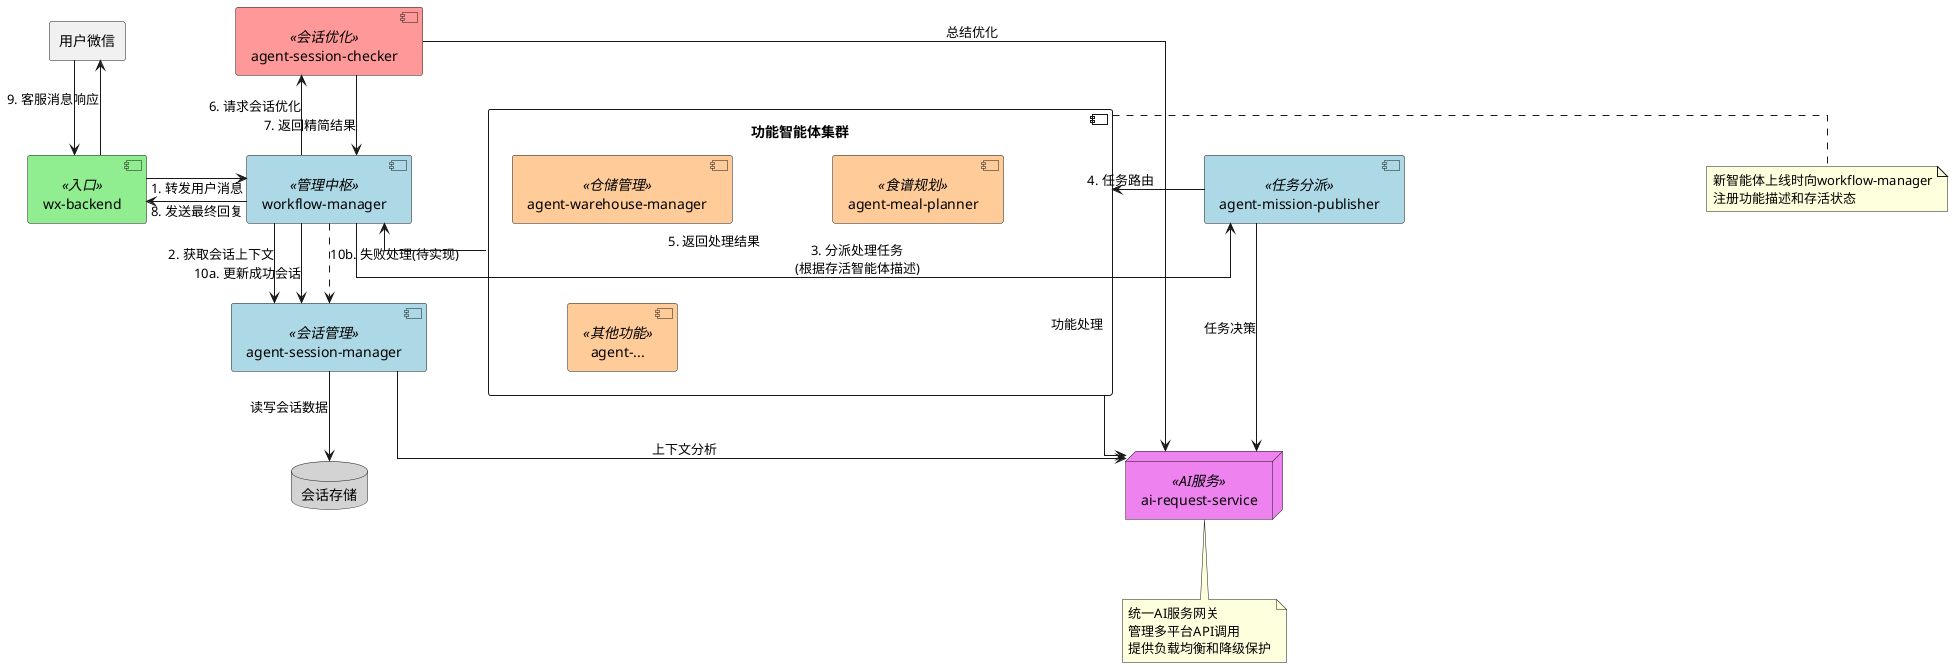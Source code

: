 @startuml framework

skinparam componentStyle uml2
skinparam linetype ortho

' 布局控制
skinparam nodesep 100
skinparam ranksep 80

' 组件布局
together {
  rectangle "用户微信" as wx
  [wx-backend] <<入口>> #lightgreen
}

[workflow-manager] <<管理中枢>> #lightblue
[agent-session-manager] <<会话管理>> #lightblue
[agent-mission-publisher] <<任务分派>> #lightblue
[agent-session-checker] <<会话优化>> #ff9999

node "ai-request-service" as AIS <<AI服务>> #violet

database "会话存储" as session_db #lightgray

wx -down-> [wx-backend]

[wx-backend] -right-> [workflow-manager] : "1. 转发用户消息"

[workflow-manager] -down-> [agent-session-manager] : "2. 获取会话上下文"

[agent-session-manager] -down-> session_db : "读写会话数据"

[workflow-manager] -right-> [agent-mission-publisher] : "3. 分派处理任务\n(根据存活智能体描述)"

component "功能智能体集群" as agents {
    [agent-warehouse-manager] <<仓储管理>> #ffcc99
    [agent-meal-planner] <<食谱规划>> #ffcc99
    [agent-...] <<其他功能>> #ffcc99
}

[agent-mission-publisher] -right-> agents : "4. 任务路由"

agents -left-> [workflow-manager] : "5. 返回处理结果"

[workflow-manager] -up-> [agent-session-checker] : "6. 请求会话优化"

[agent-session-checker] -down-> [workflow-manager] : "7. 返回精简结果"

[workflow-manager] -left-> [wx-backend] : "8. 发送最终回复"

[wx-backend] -up-> wx : "9. 客服消息响应"

[workflow-manager] -down-> [agent-session-manager] : "10a. 更新成功会话"
[workflow-manager] .down.> [agent-session-manager] : "10b. 失败处理(待实现)"

[agent-session-manager] -down-> AIS : "上下文分析"
[agent-mission-publisher] -down-> AIS : "任务决策"
[agent-session-checker] -down-> AIS : "总结优化"
agents -down-> AIS : "功能处理"

note right of agents
    新智能体上线时向workflow-manager
    注册功能描述和存活状态
end note

note bottom of AIS
统一AI服务网关
管理多平台API调用
提供负载均衡和降级保护
end note

@enduml